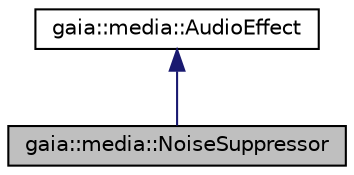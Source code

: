 digraph G
{
  edge [fontname="Helvetica",fontsize="10",labelfontname="Helvetica",labelfontsize="10"];
  node [fontname="Helvetica",fontsize="10",shape=record];
  Node1 [label="gaia::media::NoiseSuppressor",height=0.2,width=0.4,color="black", fillcolor="grey75", style="filled" fontcolor="black"];
  Node2 -> Node1 [dir=back,color="midnightblue",fontsize="10",style="solid",fontname="Helvetica"];
  Node2 [label="gaia::media::AudioEffect",height=0.2,width=0.4,color="black", fillcolor="white", style="filled",URL="$da/d8d/classgaia_1_1media_1_1_audio_effect.html",tooltip="AudioEffect is the base class for controlling audio effects provided by the audio framework..."];
}
